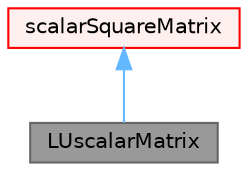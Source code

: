 digraph "LUscalarMatrix"
{
 // LATEX_PDF_SIZE
  bgcolor="transparent";
  edge [fontname=Helvetica,fontsize=10,labelfontname=Helvetica,labelfontsize=10];
  node [fontname=Helvetica,fontsize=10,shape=box,height=0.2,width=0.4];
  Node1 [id="Node000001",label="LUscalarMatrix",height=0.2,width=0.4,color="gray40", fillcolor="grey60", style="filled", fontcolor="black",tooltip="Class to perform the LU decomposition on a symmetric matrix."];
  Node2 -> Node1 [id="edge1_Node000001_Node000002",dir="back",color="steelblue1",style="solid",tooltip=" "];
  Node2 [id="Node000002",label="scalarSquareMatrix",height=0.2,width=0.4,color="red", fillcolor="#FFF0F0", style="filled",URL="$classFoam_1_1SquareMatrix.html",tooltip=" "];
}
